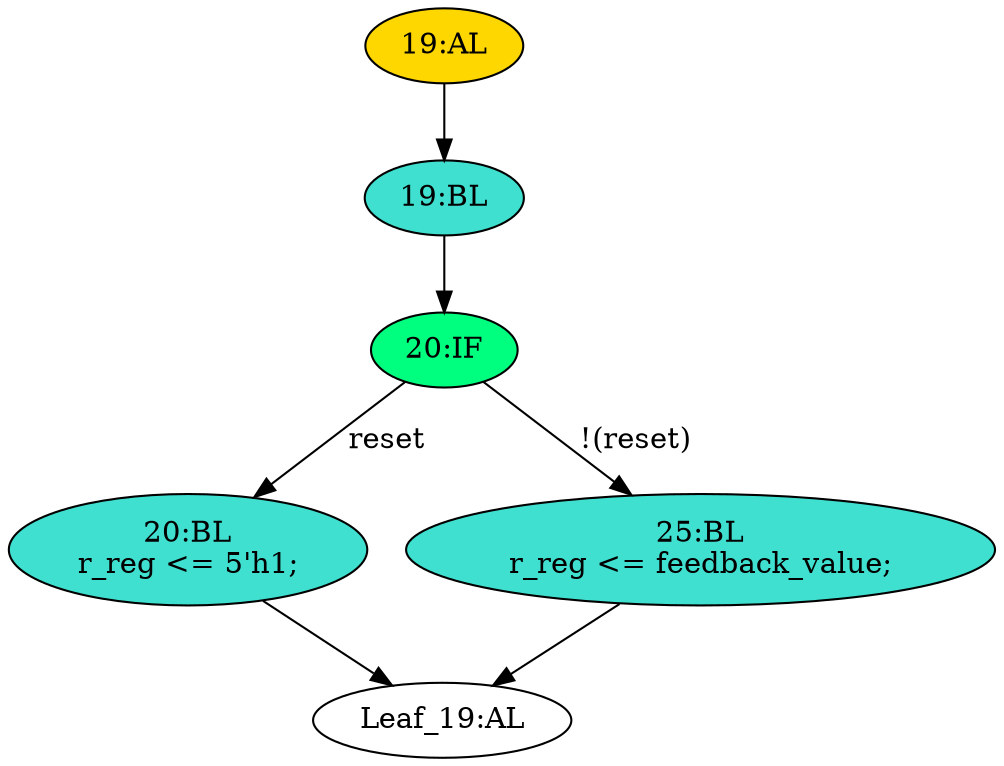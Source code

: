 strict digraph "" {
	node [label="\N"];
	"19:BL"	[ast="<pyverilog.vparser.ast.Block object at 0x7f4811b18fd0>",
		fillcolor=turquoise,
		label="19:BL",
		statements="[]",
		style=filled,
		typ=Block];
	"20:IF"	[ast="<pyverilog.vparser.ast.IfStatement object at 0x7f4811b18510>",
		fillcolor=springgreen,
		label="20:IF",
		statements="[]",
		style=filled,
		typ=IfStatement];
	"19:BL" -> "20:IF"	[cond="[]",
		lineno=None];
	"20:BL"	[ast="<pyverilog.vparser.ast.Block object at 0x7f48113cded0>",
		fillcolor=turquoise,
		label="20:BL
r_reg <= 5'h1;",
		statements="[<pyverilog.vparser.ast.NonblockingSubstitution object at 0x7f48113cdf10>]",
		style=filled,
		typ=Block];
	"Leaf_19:AL"	[def_var="['r_reg']",
		label="Leaf_19:AL"];
	"20:BL" -> "Leaf_19:AL"	[cond="[]",
		lineno=None];
	"19:AL"	[ast="<pyverilog.vparser.ast.Always object at 0x7f48113cc110>",
		clk_sens=True,
		fillcolor=gold,
		label="19:AL",
		sens="['clk']",
		statements="[]",
		style=filled,
		typ=Always,
		use_var="['reset', 'feedback_value']"];
	"19:AL" -> "19:BL"	[cond="[]",
		lineno=None];
	"20:IF" -> "20:BL"	[cond="['reset']",
		label=reset,
		lineno=20];
	"25:BL"	[ast="<pyverilog.vparser.ast.Block object at 0x7f48113cd450>",
		fillcolor=turquoise,
		label="25:BL
r_reg <= feedback_value;",
		statements="[<pyverilog.vparser.ast.NonblockingSubstitution object at 0x7f48113cd690>]",
		style=filled,
		typ=Block];
	"20:IF" -> "25:BL"	[cond="['reset']",
		label="!(reset)",
		lineno=20];
	"25:BL" -> "Leaf_19:AL"	[cond="[]",
		lineno=None];
}
